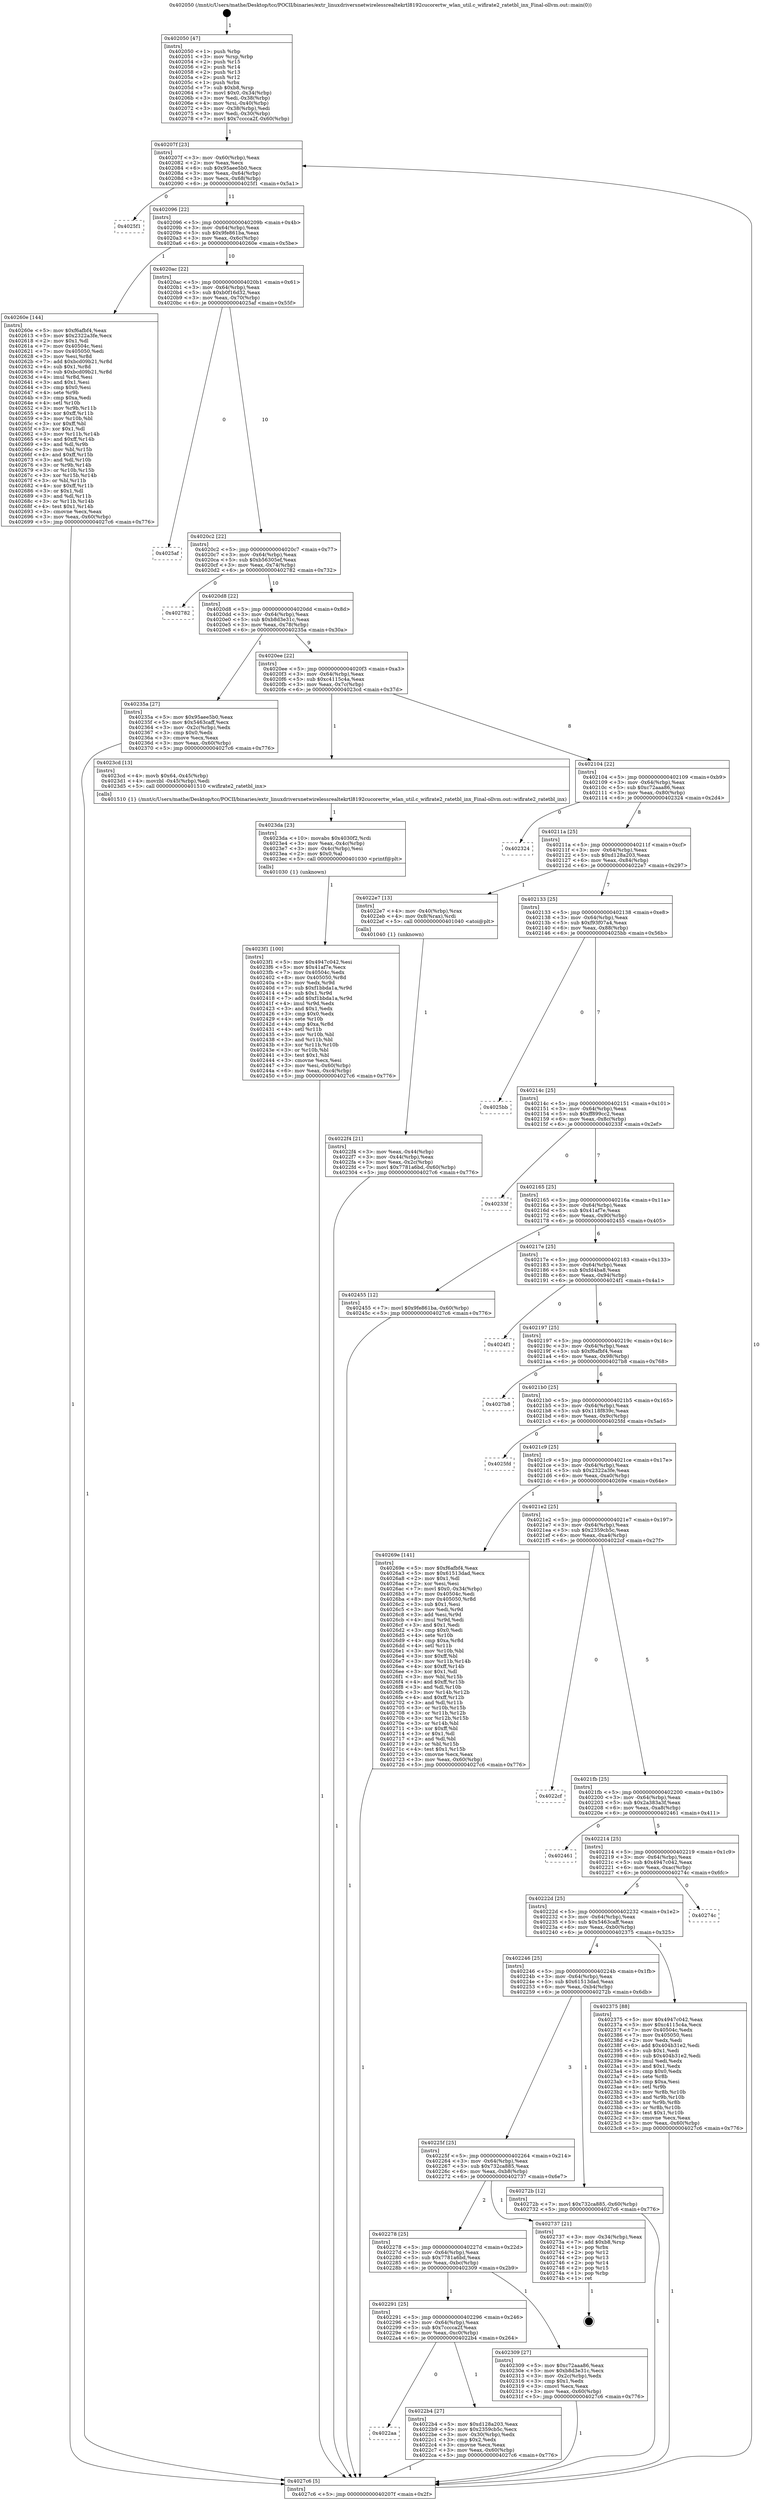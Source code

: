 digraph "0x402050" {
  label = "0x402050 (/mnt/c/Users/mathe/Desktop/tcc/POCII/binaries/extr_linuxdriversnetwirelessrealtekrtl8192cucorertw_wlan_util.c_wifirate2_ratetbl_inx_Final-ollvm.out::main(0))"
  labelloc = "t"
  node[shape=record]

  Entry [label="",width=0.3,height=0.3,shape=circle,fillcolor=black,style=filled]
  "0x40207f" [label="{
     0x40207f [23]\l
     | [instrs]\l
     &nbsp;&nbsp;0x40207f \<+3\>: mov -0x60(%rbp),%eax\l
     &nbsp;&nbsp;0x402082 \<+2\>: mov %eax,%ecx\l
     &nbsp;&nbsp;0x402084 \<+6\>: sub $0x95aee5b0,%ecx\l
     &nbsp;&nbsp;0x40208a \<+3\>: mov %eax,-0x64(%rbp)\l
     &nbsp;&nbsp;0x40208d \<+3\>: mov %ecx,-0x68(%rbp)\l
     &nbsp;&nbsp;0x402090 \<+6\>: je 00000000004025f1 \<main+0x5a1\>\l
  }"]
  "0x4025f1" [label="{
     0x4025f1\l
  }", style=dashed]
  "0x402096" [label="{
     0x402096 [22]\l
     | [instrs]\l
     &nbsp;&nbsp;0x402096 \<+5\>: jmp 000000000040209b \<main+0x4b\>\l
     &nbsp;&nbsp;0x40209b \<+3\>: mov -0x64(%rbp),%eax\l
     &nbsp;&nbsp;0x40209e \<+5\>: sub $0x9fe861ba,%eax\l
     &nbsp;&nbsp;0x4020a3 \<+3\>: mov %eax,-0x6c(%rbp)\l
     &nbsp;&nbsp;0x4020a6 \<+6\>: je 000000000040260e \<main+0x5be\>\l
  }"]
  Exit [label="",width=0.3,height=0.3,shape=circle,fillcolor=black,style=filled,peripheries=2]
  "0x40260e" [label="{
     0x40260e [144]\l
     | [instrs]\l
     &nbsp;&nbsp;0x40260e \<+5\>: mov $0xf6afbf4,%eax\l
     &nbsp;&nbsp;0x402613 \<+5\>: mov $0x2322a3fe,%ecx\l
     &nbsp;&nbsp;0x402618 \<+2\>: mov $0x1,%dl\l
     &nbsp;&nbsp;0x40261a \<+7\>: mov 0x40504c,%esi\l
     &nbsp;&nbsp;0x402621 \<+7\>: mov 0x405050,%edi\l
     &nbsp;&nbsp;0x402628 \<+3\>: mov %esi,%r8d\l
     &nbsp;&nbsp;0x40262b \<+7\>: add $0xbcd09b21,%r8d\l
     &nbsp;&nbsp;0x402632 \<+4\>: sub $0x1,%r8d\l
     &nbsp;&nbsp;0x402636 \<+7\>: sub $0xbcd09b21,%r8d\l
     &nbsp;&nbsp;0x40263d \<+4\>: imul %r8d,%esi\l
     &nbsp;&nbsp;0x402641 \<+3\>: and $0x1,%esi\l
     &nbsp;&nbsp;0x402644 \<+3\>: cmp $0x0,%esi\l
     &nbsp;&nbsp;0x402647 \<+4\>: sete %r9b\l
     &nbsp;&nbsp;0x40264b \<+3\>: cmp $0xa,%edi\l
     &nbsp;&nbsp;0x40264e \<+4\>: setl %r10b\l
     &nbsp;&nbsp;0x402652 \<+3\>: mov %r9b,%r11b\l
     &nbsp;&nbsp;0x402655 \<+4\>: xor $0xff,%r11b\l
     &nbsp;&nbsp;0x402659 \<+3\>: mov %r10b,%bl\l
     &nbsp;&nbsp;0x40265c \<+3\>: xor $0xff,%bl\l
     &nbsp;&nbsp;0x40265f \<+3\>: xor $0x1,%dl\l
     &nbsp;&nbsp;0x402662 \<+3\>: mov %r11b,%r14b\l
     &nbsp;&nbsp;0x402665 \<+4\>: and $0xff,%r14b\l
     &nbsp;&nbsp;0x402669 \<+3\>: and %dl,%r9b\l
     &nbsp;&nbsp;0x40266c \<+3\>: mov %bl,%r15b\l
     &nbsp;&nbsp;0x40266f \<+4\>: and $0xff,%r15b\l
     &nbsp;&nbsp;0x402673 \<+3\>: and %dl,%r10b\l
     &nbsp;&nbsp;0x402676 \<+3\>: or %r9b,%r14b\l
     &nbsp;&nbsp;0x402679 \<+3\>: or %r10b,%r15b\l
     &nbsp;&nbsp;0x40267c \<+3\>: xor %r15b,%r14b\l
     &nbsp;&nbsp;0x40267f \<+3\>: or %bl,%r11b\l
     &nbsp;&nbsp;0x402682 \<+4\>: xor $0xff,%r11b\l
     &nbsp;&nbsp;0x402686 \<+3\>: or $0x1,%dl\l
     &nbsp;&nbsp;0x402689 \<+3\>: and %dl,%r11b\l
     &nbsp;&nbsp;0x40268c \<+3\>: or %r11b,%r14b\l
     &nbsp;&nbsp;0x40268f \<+4\>: test $0x1,%r14b\l
     &nbsp;&nbsp;0x402693 \<+3\>: cmovne %ecx,%eax\l
     &nbsp;&nbsp;0x402696 \<+3\>: mov %eax,-0x60(%rbp)\l
     &nbsp;&nbsp;0x402699 \<+5\>: jmp 00000000004027c6 \<main+0x776\>\l
  }"]
  "0x4020ac" [label="{
     0x4020ac [22]\l
     | [instrs]\l
     &nbsp;&nbsp;0x4020ac \<+5\>: jmp 00000000004020b1 \<main+0x61\>\l
     &nbsp;&nbsp;0x4020b1 \<+3\>: mov -0x64(%rbp),%eax\l
     &nbsp;&nbsp;0x4020b4 \<+5\>: sub $0xb0f16d32,%eax\l
     &nbsp;&nbsp;0x4020b9 \<+3\>: mov %eax,-0x70(%rbp)\l
     &nbsp;&nbsp;0x4020bc \<+6\>: je 00000000004025af \<main+0x55f\>\l
  }"]
  "0x4023f1" [label="{
     0x4023f1 [100]\l
     | [instrs]\l
     &nbsp;&nbsp;0x4023f1 \<+5\>: mov $0x4947c042,%esi\l
     &nbsp;&nbsp;0x4023f6 \<+5\>: mov $0x41af7e,%ecx\l
     &nbsp;&nbsp;0x4023fb \<+7\>: mov 0x40504c,%edx\l
     &nbsp;&nbsp;0x402402 \<+8\>: mov 0x405050,%r8d\l
     &nbsp;&nbsp;0x40240a \<+3\>: mov %edx,%r9d\l
     &nbsp;&nbsp;0x40240d \<+7\>: sub $0xf1bbda1a,%r9d\l
     &nbsp;&nbsp;0x402414 \<+4\>: sub $0x1,%r9d\l
     &nbsp;&nbsp;0x402418 \<+7\>: add $0xf1bbda1a,%r9d\l
     &nbsp;&nbsp;0x40241f \<+4\>: imul %r9d,%edx\l
     &nbsp;&nbsp;0x402423 \<+3\>: and $0x1,%edx\l
     &nbsp;&nbsp;0x402426 \<+3\>: cmp $0x0,%edx\l
     &nbsp;&nbsp;0x402429 \<+4\>: sete %r10b\l
     &nbsp;&nbsp;0x40242d \<+4\>: cmp $0xa,%r8d\l
     &nbsp;&nbsp;0x402431 \<+4\>: setl %r11b\l
     &nbsp;&nbsp;0x402435 \<+3\>: mov %r10b,%bl\l
     &nbsp;&nbsp;0x402438 \<+3\>: and %r11b,%bl\l
     &nbsp;&nbsp;0x40243b \<+3\>: xor %r11b,%r10b\l
     &nbsp;&nbsp;0x40243e \<+3\>: or %r10b,%bl\l
     &nbsp;&nbsp;0x402441 \<+3\>: test $0x1,%bl\l
     &nbsp;&nbsp;0x402444 \<+3\>: cmovne %ecx,%esi\l
     &nbsp;&nbsp;0x402447 \<+3\>: mov %esi,-0x60(%rbp)\l
     &nbsp;&nbsp;0x40244a \<+6\>: mov %eax,-0xc4(%rbp)\l
     &nbsp;&nbsp;0x402450 \<+5\>: jmp 00000000004027c6 \<main+0x776\>\l
  }"]
  "0x4025af" [label="{
     0x4025af\l
  }", style=dashed]
  "0x4020c2" [label="{
     0x4020c2 [22]\l
     | [instrs]\l
     &nbsp;&nbsp;0x4020c2 \<+5\>: jmp 00000000004020c7 \<main+0x77\>\l
     &nbsp;&nbsp;0x4020c7 \<+3\>: mov -0x64(%rbp),%eax\l
     &nbsp;&nbsp;0x4020ca \<+5\>: sub $0xb56305ef,%eax\l
     &nbsp;&nbsp;0x4020cf \<+3\>: mov %eax,-0x74(%rbp)\l
     &nbsp;&nbsp;0x4020d2 \<+6\>: je 0000000000402782 \<main+0x732\>\l
  }"]
  "0x4023da" [label="{
     0x4023da [23]\l
     | [instrs]\l
     &nbsp;&nbsp;0x4023da \<+10\>: movabs $0x4030f2,%rdi\l
     &nbsp;&nbsp;0x4023e4 \<+3\>: mov %eax,-0x4c(%rbp)\l
     &nbsp;&nbsp;0x4023e7 \<+3\>: mov -0x4c(%rbp),%esi\l
     &nbsp;&nbsp;0x4023ea \<+2\>: mov $0x0,%al\l
     &nbsp;&nbsp;0x4023ec \<+5\>: call 0000000000401030 \<printf@plt\>\l
     | [calls]\l
     &nbsp;&nbsp;0x401030 \{1\} (unknown)\l
  }"]
  "0x402782" [label="{
     0x402782\l
  }", style=dashed]
  "0x4020d8" [label="{
     0x4020d8 [22]\l
     | [instrs]\l
     &nbsp;&nbsp;0x4020d8 \<+5\>: jmp 00000000004020dd \<main+0x8d\>\l
     &nbsp;&nbsp;0x4020dd \<+3\>: mov -0x64(%rbp),%eax\l
     &nbsp;&nbsp;0x4020e0 \<+5\>: sub $0xb8d3e31c,%eax\l
     &nbsp;&nbsp;0x4020e5 \<+3\>: mov %eax,-0x78(%rbp)\l
     &nbsp;&nbsp;0x4020e8 \<+6\>: je 000000000040235a \<main+0x30a\>\l
  }"]
  "0x4022f4" [label="{
     0x4022f4 [21]\l
     | [instrs]\l
     &nbsp;&nbsp;0x4022f4 \<+3\>: mov %eax,-0x44(%rbp)\l
     &nbsp;&nbsp;0x4022f7 \<+3\>: mov -0x44(%rbp),%eax\l
     &nbsp;&nbsp;0x4022fa \<+3\>: mov %eax,-0x2c(%rbp)\l
     &nbsp;&nbsp;0x4022fd \<+7\>: movl $0x7781a6bd,-0x60(%rbp)\l
     &nbsp;&nbsp;0x402304 \<+5\>: jmp 00000000004027c6 \<main+0x776\>\l
  }"]
  "0x40235a" [label="{
     0x40235a [27]\l
     | [instrs]\l
     &nbsp;&nbsp;0x40235a \<+5\>: mov $0x95aee5b0,%eax\l
     &nbsp;&nbsp;0x40235f \<+5\>: mov $0x5463caff,%ecx\l
     &nbsp;&nbsp;0x402364 \<+3\>: mov -0x2c(%rbp),%edx\l
     &nbsp;&nbsp;0x402367 \<+3\>: cmp $0x0,%edx\l
     &nbsp;&nbsp;0x40236a \<+3\>: cmove %ecx,%eax\l
     &nbsp;&nbsp;0x40236d \<+3\>: mov %eax,-0x60(%rbp)\l
     &nbsp;&nbsp;0x402370 \<+5\>: jmp 00000000004027c6 \<main+0x776\>\l
  }"]
  "0x4020ee" [label="{
     0x4020ee [22]\l
     | [instrs]\l
     &nbsp;&nbsp;0x4020ee \<+5\>: jmp 00000000004020f3 \<main+0xa3\>\l
     &nbsp;&nbsp;0x4020f3 \<+3\>: mov -0x64(%rbp),%eax\l
     &nbsp;&nbsp;0x4020f6 \<+5\>: sub $0xc4115c4a,%eax\l
     &nbsp;&nbsp;0x4020fb \<+3\>: mov %eax,-0x7c(%rbp)\l
     &nbsp;&nbsp;0x4020fe \<+6\>: je 00000000004023cd \<main+0x37d\>\l
  }"]
  "0x402050" [label="{
     0x402050 [47]\l
     | [instrs]\l
     &nbsp;&nbsp;0x402050 \<+1\>: push %rbp\l
     &nbsp;&nbsp;0x402051 \<+3\>: mov %rsp,%rbp\l
     &nbsp;&nbsp;0x402054 \<+2\>: push %r15\l
     &nbsp;&nbsp;0x402056 \<+2\>: push %r14\l
     &nbsp;&nbsp;0x402058 \<+2\>: push %r13\l
     &nbsp;&nbsp;0x40205a \<+2\>: push %r12\l
     &nbsp;&nbsp;0x40205c \<+1\>: push %rbx\l
     &nbsp;&nbsp;0x40205d \<+7\>: sub $0xb8,%rsp\l
     &nbsp;&nbsp;0x402064 \<+7\>: movl $0x0,-0x34(%rbp)\l
     &nbsp;&nbsp;0x40206b \<+3\>: mov %edi,-0x38(%rbp)\l
     &nbsp;&nbsp;0x40206e \<+4\>: mov %rsi,-0x40(%rbp)\l
     &nbsp;&nbsp;0x402072 \<+3\>: mov -0x38(%rbp),%edi\l
     &nbsp;&nbsp;0x402075 \<+3\>: mov %edi,-0x30(%rbp)\l
     &nbsp;&nbsp;0x402078 \<+7\>: movl $0x7cccca2f,-0x60(%rbp)\l
  }"]
  "0x4023cd" [label="{
     0x4023cd [13]\l
     | [instrs]\l
     &nbsp;&nbsp;0x4023cd \<+4\>: movb $0x64,-0x45(%rbp)\l
     &nbsp;&nbsp;0x4023d1 \<+4\>: movzbl -0x45(%rbp),%edi\l
     &nbsp;&nbsp;0x4023d5 \<+5\>: call 0000000000401510 \<wifirate2_ratetbl_inx\>\l
     | [calls]\l
     &nbsp;&nbsp;0x401510 \{1\} (/mnt/c/Users/mathe/Desktop/tcc/POCII/binaries/extr_linuxdriversnetwirelessrealtekrtl8192cucorertw_wlan_util.c_wifirate2_ratetbl_inx_Final-ollvm.out::wifirate2_ratetbl_inx)\l
  }"]
  "0x402104" [label="{
     0x402104 [22]\l
     | [instrs]\l
     &nbsp;&nbsp;0x402104 \<+5\>: jmp 0000000000402109 \<main+0xb9\>\l
     &nbsp;&nbsp;0x402109 \<+3\>: mov -0x64(%rbp),%eax\l
     &nbsp;&nbsp;0x40210c \<+5\>: sub $0xc72aaa86,%eax\l
     &nbsp;&nbsp;0x402111 \<+3\>: mov %eax,-0x80(%rbp)\l
     &nbsp;&nbsp;0x402114 \<+6\>: je 0000000000402324 \<main+0x2d4\>\l
  }"]
  "0x4027c6" [label="{
     0x4027c6 [5]\l
     | [instrs]\l
     &nbsp;&nbsp;0x4027c6 \<+5\>: jmp 000000000040207f \<main+0x2f\>\l
  }"]
  "0x402324" [label="{
     0x402324\l
  }", style=dashed]
  "0x40211a" [label="{
     0x40211a [25]\l
     | [instrs]\l
     &nbsp;&nbsp;0x40211a \<+5\>: jmp 000000000040211f \<main+0xcf\>\l
     &nbsp;&nbsp;0x40211f \<+3\>: mov -0x64(%rbp),%eax\l
     &nbsp;&nbsp;0x402122 \<+5\>: sub $0xd128a203,%eax\l
     &nbsp;&nbsp;0x402127 \<+6\>: mov %eax,-0x84(%rbp)\l
     &nbsp;&nbsp;0x40212d \<+6\>: je 00000000004022e7 \<main+0x297\>\l
  }"]
  "0x4022aa" [label="{
     0x4022aa\l
  }", style=dashed]
  "0x4022e7" [label="{
     0x4022e7 [13]\l
     | [instrs]\l
     &nbsp;&nbsp;0x4022e7 \<+4\>: mov -0x40(%rbp),%rax\l
     &nbsp;&nbsp;0x4022eb \<+4\>: mov 0x8(%rax),%rdi\l
     &nbsp;&nbsp;0x4022ef \<+5\>: call 0000000000401040 \<atoi@plt\>\l
     | [calls]\l
     &nbsp;&nbsp;0x401040 \{1\} (unknown)\l
  }"]
  "0x402133" [label="{
     0x402133 [25]\l
     | [instrs]\l
     &nbsp;&nbsp;0x402133 \<+5\>: jmp 0000000000402138 \<main+0xe8\>\l
     &nbsp;&nbsp;0x402138 \<+3\>: mov -0x64(%rbp),%eax\l
     &nbsp;&nbsp;0x40213b \<+5\>: sub $0xf93f07a4,%eax\l
     &nbsp;&nbsp;0x402140 \<+6\>: mov %eax,-0x88(%rbp)\l
     &nbsp;&nbsp;0x402146 \<+6\>: je 00000000004025bb \<main+0x56b\>\l
  }"]
  "0x4022b4" [label="{
     0x4022b4 [27]\l
     | [instrs]\l
     &nbsp;&nbsp;0x4022b4 \<+5\>: mov $0xd128a203,%eax\l
     &nbsp;&nbsp;0x4022b9 \<+5\>: mov $0x2359cb5c,%ecx\l
     &nbsp;&nbsp;0x4022be \<+3\>: mov -0x30(%rbp),%edx\l
     &nbsp;&nbsp;0x4022c1 \<+3\>: cmp $0x2,%edx\l
     &nbsp;&nbsp;0x4022c4 \<+3\>: cmovne %ecx,%eax\l
     &nbsp;&nbsp;0x4022c7 \<+3\>: mov %eax,-0x60(%rbp)\l
     &nbsp;&nbsp;0x4022ca \<+5\>: jmp 00000000004027c6 \<main+0x776\>\l
  }"]
  "0x4025bb" [label="{
     0x4025bb\l
  }", style=dashed]
  "0x40214c" [label="{
     0x40214c [25]\l
     | [instrs]\l
     &nbsp;&nbsp;0x40214c \<+5\>: jmp 0000000000402151 \<main+0x101\>\l
     &nbsp;&nbsp;0x402151 \<+3\>: mov -0x64(%rbp),%eax\l
     &nbsp;&nbsp;0x402154 \<+5\>: sub $0xff899cc2,%eax\l
     &nbsp;&nbsp;0x402159 \<+6\>: mov %eax,-0x8c(%rbp)\l
     &nbsp;&nbsp;0x40215f \<+6\>: je 000000000040233f \<main+0x2ef\>\l
  }"]
  "0x402291" [label="{
     0x402291 [25]\l
     | [instrs]\l
     &nbsp;&nbsp;0x402291 \<+5\>: jmp 0000000000402296 \<main+0x246\>\l
     &nbsp;&nbsp;0x402296 \<+3\>: mov -0x64(%rbp),%eax\l
     &nbsp;&nbsp;0x402299 \<+5\>: sub $0x7cccca2f,%eax\l
     &nbsp;&nbsp;0x40229e \<+6\>: mov %eax,-0xc0(%rbp)\l
     &nbsp;&nbsp;0x4022a4 \<+6\>: je 00000000004022b4 \<main+0x264\>\l
  }"]
  "0x40233f" [label="{
     0x40233f\l
  }", style=dashed]
  "0x402165" [label="{
     0x402165 [25]\l
     | [instrs]\l
     &nbsp;&nbsp;0x402165 \<+5\>: jmp 000000000040216a \<main+0x11a\>\l
     &nbsp;&nbsp;0x40216a \<+3\>: mov -0x64(%rbp),%eax\l
     &nbsp;&nbsp;0x40216d \<+5\>: sub $0x41af7e,%eax\l
     &nbsp;&nbsp;0x402172 \<+6\>: mov %eax,-0x90(%rbp)\l
     &nbsp;&nbsp;0x402178 \<+6\>: je 0000000000402455 \<main+0x405\>\l
  }"]
  "0x402309" [label="{
     0x402309 [27]\l
     | [instrs]\l
     &nbsp;&nbsp;0x402309 \<+5\>: mov $0xc72aaa86,%eax\l
     &nbsp;&nbsp;0x40230e \<+5\>: mov $0xb8d3e31c,%ecx\l
     &nbsp;&nbsp;0x402313 \<+3\>: mov -0x2c(%rbp),%edx\l
     &nbsp;&nbsp;0x402316 \<+3\>: cmp $0x1,%edx\l
     &nbsp;&nbsp;0x402319 \<+3\>: cmovl %ecx,%eax\l
     &nbsp;&nbsp;0x40231c \<+3\>: mov %eax,-0x60(%rbp)\l
     &nbsp;&nbsp;0x40231f \<+5\>: jmp 00000000004027c6 \<main+0x776\>\l
  }"]
  "0x402455" [label="{
     0x402455 [12]\l
     | [instrs]\l
     &nbsp;&nbsp;0x402455 \<+7\>: movl $0x9fe861ba,-0x60(%rbp)\l
     &nbsp;&nbsp;0x40245c \<+5\>: jmp 00000000004027c6 \<main+0x776\>\l
  }"]
  "0x40217e" [label="{
     0x40217e [25]\l
     | [instrs]\l
     &nbsp;&nbsp;0x40217e \<+5\>: jmp 0000000000402183 \<main+0x133\>\l
     &nbsp;&nbsp;0x402183 \<+3\>: mov -0x64(%rbp),%eax\l
     &nbsp;&nbsp;0x402186 \<+5\>: sub $0xfd4ba8,%eax\l
     &nbsp;&nbsp;0x40218b \<+6\>: mov %eax,-0x94(%rbp)\l
     &nbsp;&nbsp;0x402191 \<+6\>: je 00000000004024f1 \<main+0x4a1\>\l
  }"]
  "0x402278" [label="{
     0x402278 [25]\l
     | [instrs]\l
     &nbsp;&nbsp;0x402278 \<+5\>: jmp 000000000040227d \<main+0x22d\>\l
     &nbsp;&nbsp;0x40227d \<+3\>: mov -0x64(%rbp),%eax\l
     &nbsp;&nbsp;0x402280 \<+5\>: sub $0x7781a6bd,%eax\l
     &nbsp;&nbsp;0x402285 \<+6\>: mov %eax,-0xbc(%rbp)\l
     &nbsp;&nbsp;0x40228b \<+6\>: je 0000000000402309 \<main+0x2b9\>\l
  }"]
  "0x4024f1" [label="{
     0x4024f1\l
  }", style=dashed]
  "0x402197" [label="{
     0x402197 [25]\l
     | [instrs]\l
     &nbsp;&nbsp;0x402197 \<+5\>: jmp 000000000040219c \<main+0x14c\>\l
     &nbsp;&nbsp;0x40219c \<+3\>: mov -0x64(%rbp),%eax\l
     &nbsp;&nbsp;0x40219f \<+5\>: sub $0xf6afbf4,%eax\l
     &nbsp;&nbsp;0x4021a4 \<+6\>: mov %eax,-0x98(%rbp)\l
     &nbsp;&nbsp;0x4021aa \<+6\>: je 00000000004027b8 \<main+0x768\>\l
  }"]
  "0x402737" [label="{
     0x402737 [21]\l
     | [instrs]\l
     &nbsp;&nbsp;0x402737 \<+3\>: mov -0x34(%rbp),%eax\l
     &nbsp;&nbsp;0x40273a \<+7\>: add $0xb8,%rsp\l
     &nbsp;&nbsp;0x402741 \<+1\>: pop %rbx\l
     &nbsp;&nbsp;0x402742 \<+2\>: pop %r12\l
     &nbsp;&nbsp;0x402744 \<+2\>: pop %r13\l
     &nbsp;&nbsp;0x402746 \<+2\>: pop %r14\l
     &nbsp;&nbsp;0x402748 \<+2\>: pop %r15\l
     &nbsp;&nbsp;0x40274a \<+1\>: pop %rbp\l
     &nbsp;&nbsp;0x40274b \<+1\>: ret\l
  }"]
  "0x4027b8" [label="{
     0x4027b8\l
  }", style=dashed]
  "0x4021b0" [label="{
     0x4021b0 [25]\l
     | [instrs]\l
     &nbsp;&nbsp;0x4021b0 \<+5\>: jmp 00000000004021b5 \<main+0x165\>\l
     &nbsp;&nbsp;0x4021b5 \<+3\>: mov -0x64(%rbp),%eax\l
     &nbsp;&nbsp;0x4021b8 \<+5\>: sub $0x118f839c,%eax\l
     &nbsp;&nbsp;0x4021bd \<+6\>: mov %eax,-0x9c(%rbp)\l
     &nbsp;&nbsp;0x4021c3 \<+6\>: je 00000000004025fd \<main+0x5ad\>\l
  }"]
  "0x40225f" [label="{
     0x40225f [25]\l
     | [instrs]\l
     &nbsp;&nbsp;0x40225f \<+5\>: jmp 0000000000402264 \<main+0x214\>\l
     &nbsp;&nbsp;0x402264 \<+3\>: mov -0x64(%rbp),%eax\l
     &nbsp;&nbsp;0x402267 \<+5\>: sub $0x732ca885,%eax\l
     &nbsp;&nbsp;0x40226c \<+6\>: mov %eax,-0xb8(%rbp)\l
     &nbsp;&nbsp;0x402272 \<+6\>: je 0000000000402737 \<main+0x6e7\>\l
  }"]
  "0x4025fd" [label="{
     0x4025fd\l
  }", style=dashed]
  "0x4021c9" [label="{
     0x4021c9 [25]\l
     | [instrs]\l
     &nbsp;&nbsp;0x4021c9 \<+5\>: jmp 00000000004021ce \<main+0x17e\>\l
     &nbsp;&nbsp;0x4021ce \<+3\>: mov -0x64(%rbp),%eax\l
     &nbsp;&nbsp;0x4021d1 \<+5\>: sub $0x2322a3fe,%eax\l
     &nbsp;&nbsp;0x4021d6 \<+6\>: mov %eax,-0xa0(%rbp)\l
     &nbsp;&nbsp;0x4021dc \<+6\>: je 000000000040269e \<main+0x64e\>\l
  }"]
  "0x40272b" [label="{
     0x40272b [12]\l
     | [instrs]\l
     &nbsp;&nbsp;0x40272b \<+7\>: movl $0x732ca885,-0x60(%rbp)\l
     &nbsp;&nbsp;0x402732 \<+5\>: jmp 00000000004027c6 \<main+0x776\>\l
  }"]
  "0x40269e" [label="{
     0x40269e [141]\l
     | [instrs]\l
     &nbsp;&nbsp;0x40269e \<+5\>: mov $0xf6afbf4,%eax\l
     &nbsp;&nbsp;0x4026a3 \<+5\>: mov $0x61513dad,%ecx\l
     &nbsp;&nbsp;0x4026a8 \<+2\>: mov $0x1,%dl\l
     &nbsp;&nbsp;0x4026aa \<+2\>: xor %esi,%esi\l
     &nbsp;&nbsp;0x4026ac \<+7\>: movl $0x0,-0x34(%rbp)\l
     &nbsp;&nbsp;0x4026b3 \<+7\>: mov 0x40504c,%edi\l
     &nbsp;&nbsp;0x4026ba \<+8\>: mov 0x405050,%r8d\l
     &nbsp;&nbsp;0x4026c2 \<+3\>: sub $0x1,%esi\l
     &nbsp;&nbsp;0x4026c5 \<+3\>: mov %edi,%r9d\l
     &nbsp;&nbsp;0x4026c8 \<+3\>: add %esi,%r9d\l
     &nbsp;&nbsp;0x4026cb \<+4\>: imul %r9d,%edi\l
     &nbsp;&nbsp;0x4026cf \<+3\>: and $0x1,%edi\l
     &nbsp;&nbsp;0x4026d2 \<+3\>: cmp $0x0,%edi\l
     &nbsp;&nbsp;0x4026d5 \<+4\>: sete %r10b\l
     &nbsp;&nbsp;0x4026d9 \<+4\>: cmp $0xa,%r8d\l
     &nbsp;&nbsp;0x4026dd \<+4\>: setl %r11b\l
     &nbsp;&nbsp;0x4026e1 \<+3\>: mov %r10b,%bl\l
     &nbsp;&nbsp;0x4026e4 \<+3\>: xor $0xff,%bl\l
     &nbsp;&nbsp;0x4026e7 \<+3\>: mov %r11b,%r14b\l
     &nbsp;&nbsp;0x4026ea \<+4\>: xor $0xff,%r14b\l
     &nbsp;&nbsp;0x4026ee \<+3\>: xor $0x1,%dl\l
     &nbsp;&nbsp;0x4026f1 \<+3\>: mov %bl,%r15b\l
     &nbsp;&nbsp;0x4026f4 \<+4\>: and $0xff,%r15b\l
     &nbsp;&nbsp;0x4026f8 \<+3\>: and %dl,%r10b\l
     &nbsp;&nbsp;0x4026fb \<+3\>: mov %r14b,%r12b\l
     &nbsp;&nbsp;0x4026fe \<+4\>: and $0xff,%r12b\l
     &nbsp;&nbsp;0x402702 \<+3\>: and %dl,%r11b\l
     &nbsp;&nbsp;0x402705 \<+3\>: or %r10b,%r15b\l
     &nbsp;&nbsp;0x402708 \<+3\>: or %r11b,%r12b\l
     &nbsp;&nbsp;0x40270b \<+3\>: xor %r12b,%r15b\l
     &nbsp;&nbsp;0x40270e \<+3\>: or %r14b,%bl\l
     &nbsp;&nbsp;0x402711 \<+3\>: xor $0xff,%bl\l
     &nbsp;&nbsp;0x402714 \<+3\>: or $0x1,%dl\l
     &nbsp;&nbsp;0x402717 \<+2\>: and %dl,%bl\l
     &nbsp;&nbsp;0x402719 \<+3\>: or %bl,%r15b\l
     &nbsp;&nbsp;0x40271c \<+4\>: test $0x1,%r15b\l
     &nbsp;&nbsp;0x402720 \<+3\>: cmovne %ecx,%eax\l
     &nbsp;&nbsp;0x402723 \<+3\>: mov %eax,-0x60(%rbp)\l
     &nbsp;&nbsp;0x402726 \<+5\>: jmp 00000000004027c6 \<main+0x776\>\l
  }"]
  "0x4021e2" [label="{
     0x4021e2 [25]\l
     | [instrs]\l
     &nbsp;&nbsp;0x4021e2 \<+5\>: jmp 00000000004021e7 \<main+0x197\>\l
     &nbsp;&nbsp;0x4021e7 \<+3\>: mov -0x64(%rbp),%eax\l
     &nbsp;&nbsp;0x4021ea \<+5\>: sub $0x2359cb5c,%eax\l
     &nbsp;&nbsp;0x4021ef \<+6\>: mov %eax,-0xa4(%rbp)\l
     &nbsp;&nbsp;0x4021f5 \<+6\>: je 00000000004022cf \<main+0x27f\>\l
  }"]
  "0x402246" [label="{
     0x402246 [25]\l
     | [instrs]\l
     &nbsp;&nbsp;0x402246 \<+5\>: jmp 000000000040224b \<main+0x1fb\>\l
     &nbsp;&nbsp;0x40224b \<+3\>: mov -0x64(%rbp),%eax\l
     &nbsp;&nbsp;0x40224e \<+5\>: sub $0x61513dad,%eax\l
     &nbsp;&nbsp;0x402253 \<+6\>: mov %eax,-0xb4(%rbp)\l
     &nbsp;&nbsp;0x402259 \<+6\>: je 000000000040272b \<main+0x6db\>\l
  }"]
  "0x4022cf" [label="{
     0x4022cf\l
  }", style=dashed]
  "0x4021fb" [label="{
     0x4021fb [25]\l
     | [instrs]\l
     &nbsp;&nbsp;0x4021fb \<+5\>: jmp 0000000000402200 \<main+0x1b0\>\l
     &nbsp;&nbsp;0x402200 \<+3\>: mov -0x64(%rbp),%eax\l
     &nbsp;&nbsp;0x402203 \<+5\>: sub $0x2a383a3f,%eax\l
     &nbsp;&nbsp;0x402208 \<+6\>: mov %eax,-0xa8(%rbp)\l
     &nbsp;&nbsp;0x40220e \<+6\>: je 0000000000402461 \<main+0x411\>\l
  }"]
  "0x402375" [label="{
     0x402375 [88]\l
     | [instrs]\l
     &nbsp;&nbsp;0x402375 \<+5\>: mov $0x4947c042,%eax\l
     &nbsp;&nbsp;0x40237a \<+5\>: mov $0xc4115c4a,%ecx\l
     &nbsp;&nbsp;0x40237f \<+7\>: mov 0x40504c,%edx\l
     &nbsp;&nbsp;0x402386 \<+7\>: mov 0x405050,%esi\l
     &nbsp;&nbsp;0x40238d \<+2\>: mov %edx,%edi\l
     &nbsp;&nbsp;0x40238f \<+6\>: add $0x404b31e2,%edi\l
     &nbsp;&nbsp;0x402395 \<+3\>: sub $0x1,%edi\l
     &nbsp;&nbsp;0x402398 \<+6\>: sub $0x404b31e2,%edi\l
     &nbsp;&nbsp;0x40239e \<+3\>: imul %edi,%edx\l
     &nbsp;&nbsp;0x4023a1 \<+3\>: and $0x1,%edx\l
     &nbsp;&nbsp;0x4023a4 \<+3\>: cmp $0x0,%edx\l
     &nbsp;&nbsp;0x4023a7 \<+4\>: sete %r8b\l
     &nbsp;&nbsp;0x4023ab \<+3\>: cmp $0xa,%esi\l
     &nbsp;&nbsp;0x4023ae \<+4\>: setl %r9b\l
     &nbsp;&nbsp;0x4023b2 \<+3\>: mov %r8b,%r10b\l
     &nbsp;&nbsp;0x4023b5 \<+3\>: and %r9b,%r10b\l
     &nbsp;&nbsp;0x4023b8 \<+3\>: xor %r9b,%r8b\l
     &nbsp;&nbsp;0x4023bb \<+3\>: or %r8b,%r10b\l
     &nbsp;&nbsp;0x4023be \<+4\>: test $0x1,%r10b\l
     &nbsp;&nbsp;0x4023c2 \<+3\>: cmovne %ecx,%eax\l
     &nbsp;&nbsp;0x4023c5 \<+3\>: mov %eax,-0x60(%rbp)\l
     &nbsp;&nbsp;0x4023c8 \<+5\>: jmp 00000000004027c6 \<main+0x776\>\l
  }"]
  "0x402461" [label="{
     0x402461\l
  }", style=dashed]
  "0x402214" [label="{
     0x402214 [25]\l
     | [instrs]\l
     &nbsp;&nbsp;0x402214 \<+5\>: jmp 0000000000402219 \<main+0x1c9\>\l
     &nbsp;&nbsp;0x402219 \<+3\>: mov -0x64(%rbp),%eax\l
     &nbsp;&nbsp;0x40221c \<+5\>: sub $0x4947c042,%eax\l
     &nbsp;&nbsp;0x402221 \<+6\>: mov %eax,-0xac(%rbp)\l
     &nbsp;&nbsp;0x402227 \<+6\>: je 000000000040274c \<main+0x6fc\>\l
  }"]
  "0x40222d" [label="{
     0x40222d [25]\l
     | [instrs]\l
     &nbsp;&nbsp;0x40222d \<+5\>: jmp 0000000000402232 \<main+0x1e2\>\l
     &nbsp;&nbsp;0x402232 \<+3\>: mov -0x64(%rbp),%eax\l
     &nbsp;&nbsp;0x402235 \<+5\>: sub $0x5463caff,%eax\l
     &nbsp;&nbsp;0x40223a \<+6\>: mov %eax,-0xb0(%rbp)\l
     &nbsp;&nbsp;0x402240 \<+6\>: je 0000000000402375 \<main+0x325\>\l
  }"]
  "0x40274c" [label="{
     0x40274c\l
  }", style=dashed]
  Entry -> "0x402050" [label=" 1"]
  "0x40207f" -> "0x4025f1" [label=" 0"]
  "0x40207f" -> "0x402096" [label=" 11"]
  "0x402737" -> Exit [label=" 1"]
  "0x402096" -> "0x40260e" [label=" 1"]
  "0x402096" -> "0x4020ac" [label=" 10"]
  "0x40272b" -> "0x4027c6" [label=" 1"]
  "0x4020ac" -> "0x4025af" [label=" 0"]
  "0x4020ac" -> "0x4020c2" [label=" 10"]
  "0x40269e" -> "0x4027c6" [label=" 1"]
  "0x4020c2" -> "0x402782" [label=" 0"]
  "0x4020c2" -> "0x4020d8" [label=" 10"]
  "0x40260e" -> "0x4027c6" [label=" 1"]
  "0x4020d8" -> "0x40235a" [label=" 1"]
  "0x4020d8" -> "0x4020ee" [label=" 9"]
  "0x402455" -> "0x4027c6" [label=" 1"]
  "0x4020ee" -> "0x4023cd" [label=" 1"]
  "0x4020ee" -> "0x402104" [label=" 8"]
  "0x4023f1" -> "0x4027c6" [label=" 1"]
  "0x402104" -> "0x402324" [label=" 0"]
  "0x402104" -> "0x40211a" [label=" 8"]
  "0x4023da" -> "0x4023f1" [label=" 1"]
  "0x40211a" -> "0x4022e7" [label=" 1"]
  "0x40211a" -> "0x402133" [label=" 7"]
  "0x4023cd" -> "0x4023da" [label=" 1"]
  "0x402133" -> "0x4025bb" [label=" 0"]
  "0x402133" -> "0x40214c" [label=" 7"]
  "0x402375" -> "0x4027c6" [label=" 1"]
  "0x40214c" -> "0x40233f" [label=" 0"]
  "0x40214c" -> "0x402165" [label=" 7"]
  "0x402309" -> "0x4027c6" [label=" 1"]
  "0x402165" -> "0x402455" [label=" 1"]
  "0x402165" -> "0x40217e" [label=" 6"]
  "0x4022f4" -> "0x4027c6" [label=" 1"]
  "0x40217e" -> "0x4024f1" [label=" 0"]
  "0x40217e" -> "0x402197" [label=" 6"]
  "0x4027c6" -> "0x40207f" [label=" 10"]
  "0x402197" -> "0x4027b8" [label=" 0"]
  "0x402197" -> "0x4021b0" [label=" 6"]
  "0x402050" -> "0x40207f" [label=" 1"]
  "0x4021b0" -> "0x4025fd" [label=" 0"]
  "0x4021b0" -> "0x4021c9" [label=" 6"]
  "0x402291" -> "0x4022aa" [label=" 0"]
  "0x4021c9" -> "0x40269e" [label=" 1"]
  "0x4021c9" -> "0x4021e2" [label=" 5"]
  "0x402291" -> "0x4022b4" [label=" 1"]
  "0x4021e2" -> "0x4022cf" [label=" 0"]
  "0x4021e2" -> "0x4021fb" [label=" 5"]
  "0x402278" -> "0x402291" [label=" 1"]
  "0x4021fb" -> "0x402461" [label=" 0"]
  "0x4021fb" -> "0x402214" [label=" 5"]
  "0x402278" -> "0x402309" [label=" 1"]
  "0x402214" -> "0x40274c" [label=" 0"]
  "0x402214" -> "0x40222d" [label=" 5"]
  "0x4022e7" -> "0x4022f4" [label=" 1"]
  "0x40222d" -> "0x402375" [label=" 1"]
  "0x40222d" -> "0x402246" [label=" 4"]
  "0x40235a" -> "0x4027c6" [label=" 1"]
  "0x402246" -> "0x40272b" [label=" 1"]
  "0x402246" -> "0x40225f" [label=" 3"]
  "0x4022b4" -> "0x4027c6" [label=" 1"]
  "0x40225f" -> "0x402737" [label=" 1"]
  "0x40225f" -> "0x402278" [label=" 2"]
}
